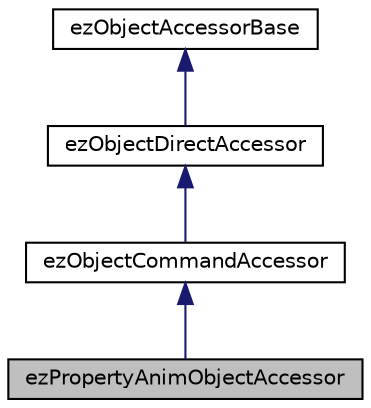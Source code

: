 digraph "ezPropertyAnimObjectAccessor"
{
 // LATEX_PDF_SIZE
  edge [fontname="Helvetica",fontsize="10",labelfontname="Helvetica",labelfontsize="10"];
  node [fontname="Helvetica",fontsize="10",shape=record];
  Node1 [label="ezPropertyAnimObjectAccessor",height=0.2,width=0.4,color="black", fillcolor="grey75", style="filled", fontcolor="black",tooltip=" "];
  Node2 -> Node1 [dir="back",color="midnightblue",fontsize="10",style="solid",fontname="Helvetica"];
  Node2 [label="ezObjectCommandAccessor",height=0.2,width=0.4,color="black", fillcolor="white", style="filled",URL="$d9/d52/classez_object_command_accessor.htm",tooltip=" "];
  Node3 -> Node2 [dir="back",color="midnightblue",fontsize="10",style="solid",fontname="Helvetica"];
  Node3 [label="ezObjectDirectAccessor",height=0.2,width=0.4,color="black", fillcolor="white", style="filled",URL="$dc/dc0/classez_object_direct_accessor.htm",tooltip=" "];
  Node4 -> Node3 [dir="back",color="midnightblue",fontsize="10",style="solid",fontname="Helvetica"];
  Node4 [label="ezObjectAccessorBase",height=0.2,width=0.4,color="black", fillcolor="white", style="filled",URL="$dd/d98/classez_object_accessor_base.htm",tooltip=" "];
}
